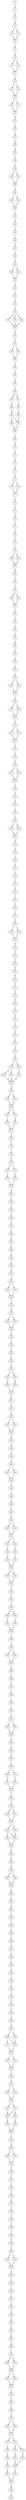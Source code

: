 strict digraph  {
	S0 -> S1 [ label = G ];
	S1 -> S2 [ label = E ];
	S2 -> S3 [ label = M ];
	S3 -> S4 [ label = T ];
	S3 -> S5 [ label = S ];
	S4 -> S6 [ label = N ];
	S5 -> S6 [ label = N ];
	S6 -> S7 [ label = A ];
	S7 -> S8 [ label = S ];
	S8 -> S9 [ label = H ];
	S8 -> S10 [ label = L ];
	S9 -> S11 [ label = V ];
	S10 -> S11 [ label = V ];
	S11 -> S12 [ label = T ];
	S12 -> S13 [ label = T ];
	S12 -> S14 [ label = A ];
	S13 -> S15 [ label = F ];
	S14 -> S15 [ label = F ];
	S15 -> S16 [ label = L ];
	S15 -> S17 [ label = I ];
	S16 -> S18 [ label = L ];
	S17 -> S18 [ label = L ];
	S18 -> S19 [ label = M ];
	S19 -> S20 [ label = G ];
	S20 -> S21 [ label = L ];
	S21 -> S22 [ label = P ];
	S22 -> S23 [ label = H ];
	S23 -> S24 [ label = A ];
	S24 -> S25 [ label = P ];
	S25 -> S26 [ label = V ];
	S25 -> S27 [ label = A ];
	S26 -> S28 [ label = L ];
	S27 -> S28 [ label = L ];
	S28 -> S29 [ label = D ];
	S29 -> S30 [ label = I ];
	S29 -> S31 [ label = A ];
	S30 -> S32 [ label = P ];
	S31 -> S32 [ label = P ];
	S32 -> S33 [ label = L ];
	S33 -> S34 [ label = F ];
	S34 -> S35 [ label = G ];
	S35 -> S36 [ label = I ];
	S36 -> S37 [ label = F ];
	S37 -> S38 [ label = L ];
	S38 -> S39 [ label = V ];
	S39 -> S40 [ label = I ];
	S39 -> S41 [ label = V ];
	S40 -> S42 [ label = Y ];
	S41 -> S42 [ label = Y ];
	S42 -> S43 [ label = V ];
	S43 -> S44 [ label = L ];
	S44 -> S45 [ label = T ];
	S45 -> S46 [ label = V ];
	S46 -> S47 [ label = M ];
	S46 -> S48 [ label = V ];
	S46 -> S49 [ label = L ];
	S47 -> S50 [ label = G ];
	S48 -> S50 [ label = G ];
	S49 -> S50 [ label = G ];
	S50 -> S51 [ label = N ];
	S51 -> S52 [ label = L ];
	S52 -> S53 [ label = V ];
	S52 -> S54 [ label = L ];
	S53 -> S55 [ label = I ];
	S54 -> S55 [ label = I ];
	S55 -> S56 [ label = L ];
	S56 -> S57 [ label = L ];
	S57 -> S58 [ label = V ];
	S58 -> S59 [ label = I ];
	S59 -> S60 [ label = M ];
	S59 -> S61 [ label = R ];
	S60 -> S62 [ label = V ];
	S61 -> S63 [ label = A ];
	S62 -> S64 [ label = N ];
	S63 -> S65 [ label = D ];
	S64 -> S66 [ label = C ];
	S64 -> S67 [ label = S ];
	S65 -> S67 [ label = S ];
	S66 -> S68 [ label = H ];
	S67 -> S68 [ label = H ];
	S68 -> S69 [ label = L ];
	S69 -> S70 [ label = H ];
	S70 -> S71 [ label = T ];
	S71 -> S72 [ label = P ];
	S72 -> S73 [ label = M ];
	S73 -> S74 [ label = Y ];
	S74 -> S75 [ label = Y ];
	S74 -> S76 [ label = S ];
	S75 -> S77 [ label = F ];
	S76 -> S77 [ label = F ];
	S77 -> S78 [ label = L ];
	S78 -> S79 [ label = T ];
	S79 -> S80 [ label = N ];
	S80 -> S81 [ label = L ];
	S81 -> S82 [ label = S ];
	S82 -> S83 [ label = F ];
	S83 -> S84 [ label = I ];
	S84 -> S85 [ label = Y ];
	S84 -> S86 [ label = D ];
	S85 -> S87 [ label = M ];
	S86 -> S87 [ label = M ];
	S87 -> S88 [ label = W ];
	S88 -> S89 [ label = F ];
	S89 -> S90 [ label = S ];
	S90 -> S91 [ label = M ];
	S90 -> S92 [ label = T ];
	S91 -> S93 [ label = V ];
	S92 -> S93 [ label = V ];
	S93 -> S94 [ label = T ];
	S94 -> S95 [ label = V ];
	S95 -> S96 [ label = P ];
	S96 -> S97 [ label = K ];
	S97 -> S98 [ label = M ];
	S98 -> S99 [ label = L ];
	S99 -> S100 [ label = M ];
	S100 -> S101 [ label = T ];
	S101 -> S102 [ label = L ];
	S102 -> S103 [ label = A ];
	S102 -> S104 [ label = V ];
	S103 -> S105 [ label = S ];
	S104 -> S105 [ label = S ];
	S105 -> S106 [ label = P ];
	S106 -> S107 [ label = G ];
	S106 -> S108 [ label = S ];
	S107 -> S109 [ label = G ];
	S108 -> S109 [ label = G ];
	S109 -> S110 [ label = R ];
	S110 -> S111 [ label = T ];
	S110 -> S112 [ label = A ];
	S111 -> S113 [ label = I ];
	S112 -> S113 [ label = I ];
	S113 -> S114 [ label = S ];
	S114 -> S115 [ label = F ];
	S115 -> S116 [ label = H ];
	S116 -> S117 [ label = G ];
	S116 -> S118 [ label = S ];
	S117 -> S119 [ label = C ];
	S118 -> S119 [ label = C ];
	S119 -> S120 [ label = V ];
	S120 -> S121 [ label = A ];
	S121 -> S122 [ label = Q ];
	S122 -> S123 [ label = L ];
	S123 -> S124 [ label = Y ];
	S124 -> S125 [ label = S ];
	S124 -> S126 [ label = F ];
	S125 -> S127 [ label = F ];
	S126 -> S127 [ label = F ];
	S127 -> S128 [ label = H ];
	S128 -> S129 [ label = F ];
	S129 -> S130 [ label = L ];
	S130 -> S131 [ label = G ];
	S131 -> S132 [ label = S ];
	S132 -> S133 [ label = T ];
	S133 -> S134 [ label = E ];
	S134 -> S135 [ label = C ];
	S135 -> S136 [ label = F ];
	S136 -> S137 [ label = L ];
	S137 -> S138 [ label = Y ];
	S138 -> S139 [ label = T ];
	S138 -> S140 [ label = A ];
	S139 -> S141 [ label = V ];
	S140 -> S141 [ label = V ];
	S141 -> S142 [ label = M ];
	S142 -> S143 [ label = S ];
	S143 -> S144 [ label = Y ];
	S144 -> S145 [ label = D ];
	S145 -> S146 [ label = R ];
	S146 -> S147 [ label = Y ];
	S147 -> S148 [ label = L ];
	S148 -> S149 [ label = A ];
	S149 -> S150 [ label = I ];
	S150 -> S151 [ label = S ];
	S151 -> S152 [ label = Y ];
	S152 -> S153 [ label = P ];
	S153 -> S154 [ label = L ];
	S154 -> S155 [ label = R ];
	S155 -> S156 [ label = Y ];
	S156 -> S157 [ label = T ];
	S156 -> S158 [ label = S ];
	S157 -> S159 [ label = N ];
	S157 -> S160 [ label = R ];
	S158 -> S161 [ label = S ];
	S159 -> S162 [ label = M ];
	S160 -> S162 [ label = M ];
	S161 -> S162 [ label = M ];
	S162 -> S163 [ label = M ];
	S163 -> S164 [ label = R ];
	S163 -> S165 [ label = N ];
	S164 -> S166 [ label = G ];
	S165 -> S166 [ label = G ];
	S166 -> S167 [ label = R ];
	S166 -> S168 [ label = S ];
	S167 -> S169 [ label = T ];
	S168 -> S170 [ label = R ];
	S169 -> S171 [ label = C ];
	S170 -> S171 [ label = C ];
	S171 -> S172 [ label = A ];
	S172 -> S173 [ label = L ];
	S173 -> S174 [ label = L ];
	S174 -> S175 [ label = A ];
	S175 -> S176 [ label = T ];
	S175 -> S177 [ label = I ];
	S176 -> S178 [ label = S ];
	S177 -> S179 [ label = G ];
	S178 -> S180 [ label = T ];
	S179 -> S180 [ label = T ];
	S180 -> S181 [ label = W ];
	S181 -> S182 [ label = L ];
	S182 -> S183 [ label = S ];
	S183 -> S184 [ label = G ];
	S184 -> S185 [ label = S ];
	S185 -> S186 [ label = L ];
	S186 -> S187 [ label = H ];
	S187 -> S188 [ label = S ];
	S188 -> S189 [ label = A ];
	S189 -> S190 [ label = V ];
	S190 -> S191 [ label = Q ];
	S191 -> S192 [ label = T ];
	S192 -> S193 [ label = S ];
	S192 -> S194 [ label = I ];
	S193 -> S195 [ label = L ];
	S194 -> S195 [ label = L ];
	S195 -> S196 [ label = T ];
	S196 -> S197 [ label = F ];
	S197 -> S198 [ label = C ];
	S197 -> S199 [ label = H ];
	S198 -> S200 [ label = L ];
	S199 -> S200 [ label = L ];
	S200 -> S201 [ label = P ];
	S201 -> S202 [ label = Y ];
	S202 -> S203 [ label = C ];
	S203 -> S204 [ label = G ];
	S204 -> S205 [ label = P ];
	S205 -> S206 [ label = S ];
	S205 -> S207 [ label = N ];
	S206 -> S208 [ label = Q ];
	S207 -> S209 [ label = R ];
	S208 -> S210 [ label = I ];
	S209 -> S210 [ label = I ];
	S210 -> S211 [ label = Q ];
	S211 -> S212 [ label = H ];
	S212 -> S213 [ label = Y ];
	S213 -> S214 [ label = F ];
	S213 -> S215 [ label = L ];
	S214 -> S216 [ label = C ];
	S215 -> S216 [ label = C ];
	S216 -> S217 [ label = D ];
	S217 -> S218 [ label = A ];
	S218 -> S219 [ label = P ];
	S219 -> S220 [ label = P ];
	S220 -> S221 [ label = I ];
	S220 -> S222 [ label = V ];
	S221 -> S223 [ label = L ];
	S222 -> S223 [ label = L ];
	S223 -> S224 [ label = K ];
	S224 -> S225 [ label = L ];
	S225 -> S226 [ label = A ];
	S226 -> S227 [ label = C ];
	S227 -> S228 [ label = A ];
	S228 -> S229 [ label = G ];
	S228 -> S230 [ label = D ];
	S229 -> S231 [ label = T ];
	S230 -> S231 [ label = T ];
	S231 -> S232 [ label = S ];
	S231 -> S233 [ label = T ];
	S232 -> S234 [ label = V ];
	S233 -> S235 [ label = A ];
	S234 -> S236 [ label = N ];
	S235 -> S237 [ label = I ];
	S236 -> S238 [ label = E ];
	S237 -> S238 [ label = E ];
	S238 -> S239 [ label = M ];
	S238 -> S240 [ label = I ];
	S239 -> S241 [ label = V ];
	S240 -> S241 [ label = V ];
	S241 -> S242 [ label = I ];
	S242 -> S243 [ label = F ];
	S243 -> S244 [ label = V ];
	S244 -> S245 [ label = N ];
	S244 -> S246 [ label = T ];
	S245 -> S247 [ label = I ];
	S246 -> S248 [ label = V ];
	S247 -> S249 [ label = G ];
	S248 -> S249 [ label = G ];
	S249 -> S250 [ label = I ];
	S250 -> S251 [ label = V ];
	S251 -> S252 [ label = G ];
	S251 -> S253 [ label = A ];
	S252 -> S254 [ label = S ];
	S253 -> S254 [ label = S ];
	S254 -> S255 [ label = G ];
	S255 -> S256 [ label = C ];
	S256 -> S257 [ label = F ];
	S257 -> S258 [ label = L ];
	S258 -> S259 [ label = L ];
	S259 -> S260 [ label = I ];
	S260 -> S261 [ label = V ];
	S261 -> S262 [ label = L ];
	S261 -> S263 [ label = V ];
	S262 -> S264 [ label = S ];
	S263 -> S264 [ label = S ];
	S264 -> S265 [ label = Y ];
	S265 -> S266 [ label = V ];
	S266 -> S267 [ label = S ];
	S267 -> S268 [ label = I ];
	S268 -> S269 [ label = V ];
	S268 -> S270 [ label = I ];
	S269 -> S271 [ label = C ];
	S270 -> S272 [ label = Y ];
	S271 -> S273 [ label = S ];
	S272 -> S273 [ label = S ];
	S273 -> S274 [ label = I ];
	S274 -> S275 [ label = L ];
	S275 -> S276 [ label = K ];
	S275 -> S277 [ label = R ];
	S276 -> S278 [ label = I ];
	S277 -> S278 [ label = I ];
	S278 -> S279 [ label = H ];
	S278 -> S280 [ label = R ];
	S279 -> S281 [ label = N ];
	S279 -> S282 [ label = T ];
	S280 -> S281 [ label = N ];
	S281 -> S283 [ label = S ];
	S282 -> S283 [ label = S ];
	S283 -> S284 [ label = E ];
	S284 -> S285 [ label = G ];
	S285 -> S286 [ label = R ];
	S286 -> S287 [ label = H ];
	S286 -> S288 [ label = C ];
	S287 -> S289 [ label = R ];
	S288 -> S289 [ label = R ];
	S289 -> S290 [ label = A ];
	S290 -> S291 [ label = F ];
	S291 -> S292 [ label = Q ];
	S292 -> S293 [ label = T ];
	S293 -> S294 [ label = C ];
	S294 -> S295 [ label = A ];
	S295 -> S296 [ label = S ];
	S296 -> S297 [ label = H ];
	S297 -> S298 [ label = C ];
	S298 -> S299 [ label = I ];
	S299 -> S300 [ label = V ];
	S300 -> S301 [ label = V ];
	S301 -> S302 [ label = L ];
	S302 -> S303 [ label = C ];
	S303 -> S304 [ label = F ];
	S304 -> S305 [ label = F ];
	S305 -> S306 [ label = G ];
	S306 -> S307 [ label = P ];
	S307 -> S308 [ label = A ];
	S307 -> S309 [ label = G ];
	S308 -> S310 [ label = L ];
	S308 -> S311 [ label = I ];
	S309 -> S310 [ label = L ];
	S310 -> S312 [ label = F ];
	S311 -> S312 [ label = F ];
	S312 -> S313 [ label = I ];
	S312 -> S314 [ label = T ];
	S313 -> S315 [ label = Y ];
	S314 -> S315 [ label = Y ];
	S315 -> S316 [ label = L ];
	S316 -> S317 [ label = R ];
	S317 -> S318 [ label = L ];
	S317 -> S319 [ label = P ];
	S318 -> S320 [ label = G ];
	S319 -> S320 [ label = G ];
	S320 -> S321 [ label = F ];
	S320 -> S322 [ label = S ];
	S321 -> S323 [ label = K ];
	S322 -> S323 [ label = K ];
	S322 -> S324 [ label = R ];
	S323 -> S325 [ label = D ];
	S324 -> S326 [ label = K ];
	S325 -> S327 [ label = A ];
	S326 -> S327 [ label = A ];
	S327 -> S328 [ label = V ];
	S328 -> S329 [ label = D ];
	S329 -> S330 [ label = E ];
	S329 -> S331 [ label = G ];
	S330 -> S332 [ label = V ];
	S331 -> S332 [ label = V ];
	S332 -> S333 [ label = V ];
	S333 -> S334 [ label = A ];
	S334 -> S335 [ label = V ];
	S335 -> S336 [ label = F ];
	S336 -> S337 [ label = Y ];
	S337 -> S338 [ label = T ];
	S338 -> S339 [ label = V ];
	S339 -> S340 [ label = L ];
	S340 -> S341 [ label = T ];
	S341 -> S342 [ label = P ];
	S342 -> S343 [ label = L ];
	S343 -> S344 [ label = Q ];
	S343 -> S345 [ label = L ];
	S344 -> S346 [ label = N ];
	S345 -> S346 [ label = N ];
	S346 -> S347 [ label = P ];
	S347 -> S348 [ label = V ];
	S348 -> S349 [ label = V ];
	S349 -> S350 [ label = Y ];
	S350 -> S351 [ label = T ];
	S351 -> S352 [ label = L ];
	S352 -> S353 [ label = R ];
	S353 -> S354 [ label = N ];
	S354 -> S355 [ label = K ];
	S355 -> S356 [ label = E ];
	S356 -> S357 [ label = V ];
	S357 -> S358 [ label = K ];
	S357 -> S359 [ label = R ];
	S358 -> S360 [ label = K ];
	S359 -> S360 [ label = K ];
	S360 -> S361 [ label = P ];
	S360 -> S362 [ label = A ];
	S361 -> S363 [ label = L ];
	S362 -> S363 [ label = L ];
	S363 -> S364 [ label = L ];
	S364 -> S365 [ label = K ];
	S365 -> S366 [ label = L ];
	S366 -> S367 [ label = K ];
	S367 -> S368 [ label = S ];
	S367 -> S369 [ label = Y ];
	S368 -> S370 [ label = K ];
	S369 -> S370 [ label = K ];
	S370 -> S371 [ label = S ];
	S370 -> S372 [ label = V ];
	S371 -> S373 [ label = V ];
	S372 -> S374 [ label = I ];
	S372 -> S375 [ label = A ];
	S373 -> S376 [ label = L ];
	S374 -> S377 [ label = F ];
	S375 -> S378 [ label = H ];
	S376 -> S379 [ label = T ];
	S377 -> S380 [ label = S ];
	S378 -> S380 [ label = S ];
	S379 -> S381 [ label = L ];
	S380 -> S382 [ label = Q ];
	S381 -> S383 [ label = S ];
	S382 -> S383 [ label = S ];
	S383 -> S384 [ label = K ];
	S384 -> S386 [ label = Y ];
}
